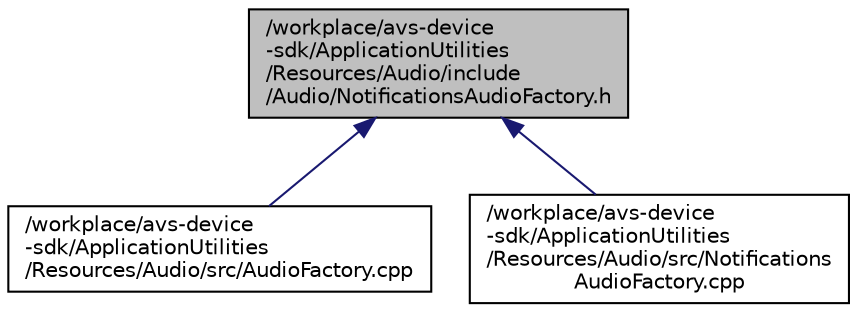 digraph "/workplace/avs-device-sdk/ApplicationUtilities/Resources/Audio/include/Audio/NotificationsAudioFactory.h"
{
  edge [fontname="Helvetica",fontsize="10",labelfontname="Helvetica",labelfontsize="10"];
  node [fontname="Helvetica",fontsize="10",shape=record];
  Node5 [label="/workplace/avs-device\l-sdk/ApplicationUtilities\l/Resources/Audio/include\l/Audio/NotificationsAudioFactory.h",height=0.2,width=0.4,color="black", fillcolor="grey75", style="filled", fontcolor="black"];
  Node5 -> Node6 [dir="back",color="midnightblue",fontsize="10",style="solid",fontname="Helvetica"];
  Node6 [label="/workplace/avs-device\l-sdk/ApplicationUtilities\l/Resources/Audio/src/AudioFactory.cpp",height=0.2,width=0.4,color="black", fillcolor="white", style="filled",URL="$_audio_factory_8cpp.html"];
  Node5 -> Node7 [dir="back",color="midnightblue",fontsize="10",style="solid",fontname="Helvetica"];
  Node7 [label="/workplace/avs-device\l-sdk/ApplicationUtilities\l/Resources/Audio/src/Notifications\lAudioFactory.cpp",height=0.2,width=0.4,color="black", fillcolor="white", style="filled",URL="$_notifications_audio_factory_8cpp.html"];
}
